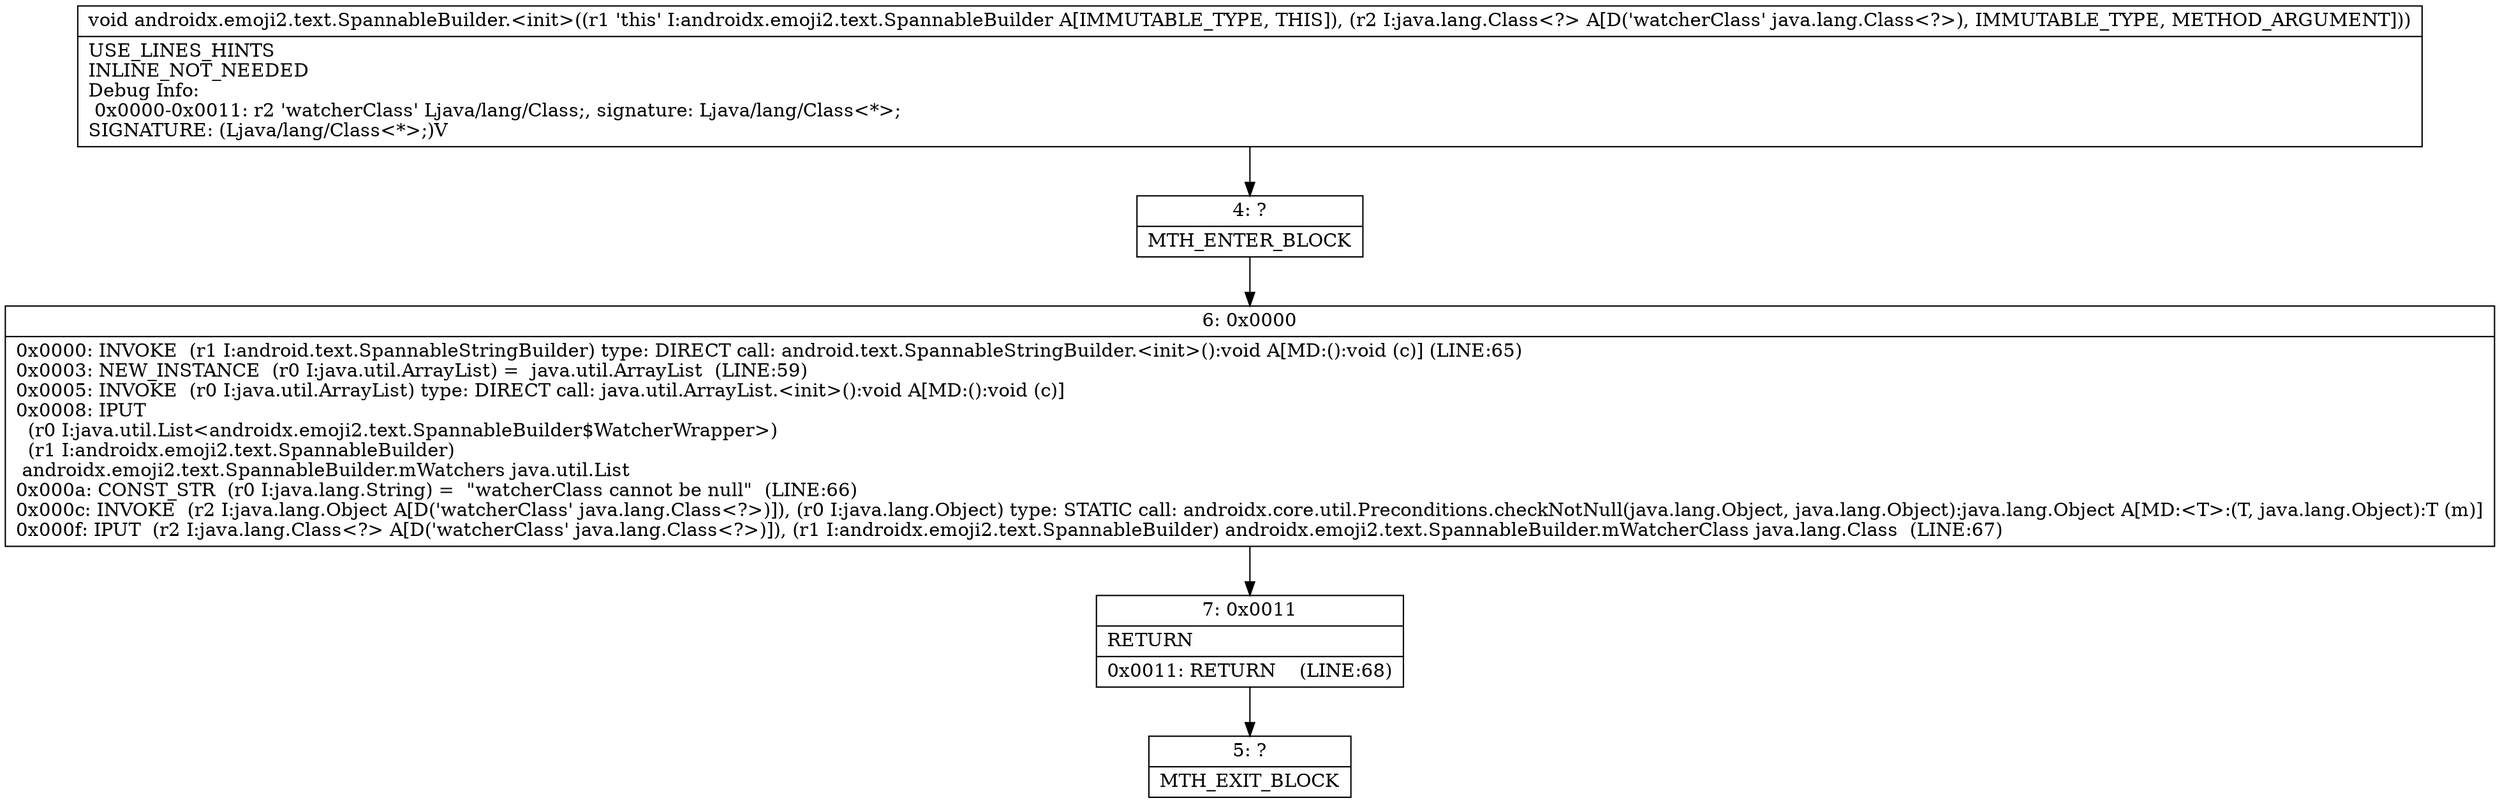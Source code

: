 digraph "CFG forandroidx.emoji2.text.SpannableBuilder.\<init\>(Ljava\/lang\/Class;)V" {
Node_4 [shape=record,label="{4\:\ ?|MTH_ENTER_BLOCK\l}"];
Node_6 [shape=record,label="{6\:\ 0x0000|0x0000: INVOKE  (r1 I:android.text.SpannableStringBuilder) type: DIRECT call: android.text.SpannableStringBuilder.\<init\>():void A[MD:():void (c)] (LINE:65)\l0x0003: NEW_INSTANCE  (r0 I:java.util.ArrayList) =  java.util.ArrayList  (LINE:59)\l0x0005: INVOKE  (r0 I:java.util.ArrayList) type: DIRECT call: java.util.ArrayList.\<init\>():void A[MD:():void (c)]\l0x0008: IPUT  \l  (r0 I:java.util.List\<androidx.emoji2.text.SpannableBuilder$WatcherWrapper\>)\l  (r1 I:androidx.emoji2.text.SpannableBuilder)\l androidx.emoji2.text.SpannableBuilder.mWatchers java.util.List \l0x000a: CONST_STR  (r0 I:java.lang.String) =  \"watcherClass cannot be null\"  (LINE:66)\l0x000c: INVOKE  (r2 I:java.lang.Object A[D('watcherClass' java.lang.Class\<?\>)]), (r0 I:java.lang.Object) type: STATIC call: androidx.core.util.Preconditions.checkNotNull(java.lang.Object, java.lang.Object):java.lang.Object A[MD:\<T\>:(T, java.lang.Object):T (m)]\l0x000f: IPUT  (r2 I:java.lang.Class\<?\> A[D('watcherClass' java.lang.Class\<?\>)]), (r1 I:androidx.emoji2.text.SpannableBuilder) androidx.emoji2.text.SpannableBuilder.mWatcherClass java.lang.Class  (LINE:67)\l}"];
Node_7 [shape=record,label="{7\:\ 0x0011|RETURN\l|0x0011: RETURN    (LINE:68)\l}"];
Node_5 [shape=record,label="{5\:\ ?|MTH_EXIT_BLOCK\l}"];
MethodNode[shape=record,label="{void androidx.emoji2.text.SpannableBuilder.\<init\>((r1 'this' I:androidx.emoji2.text.SpannableBuilder A[IMMUTABLE_TYPE, THIS]), (r2 I:java.lang.Class\<?\> A[D('watcherClass' java.lang.Class\<?\>), IMMUTABLE_TYPE, METHOD_ARGUMENT]))  | USE_LINES_HINTS\lINLINE_NOT_NEEDED\lDebug Info:\l  0x0000\-0x0011: r2 'watcherClass' Ljava\/lang\/Class;, signature: Ljava\/lang\/Class\<*\>;\lSIGNATURE: (Ljava\/lang\/Class\<*\>;)V\l}"];
MethodNode -> Node_4;Node_4 -> Node_6;
Node_6 -> Node_7;
Node_7 -> Node_5;
}

